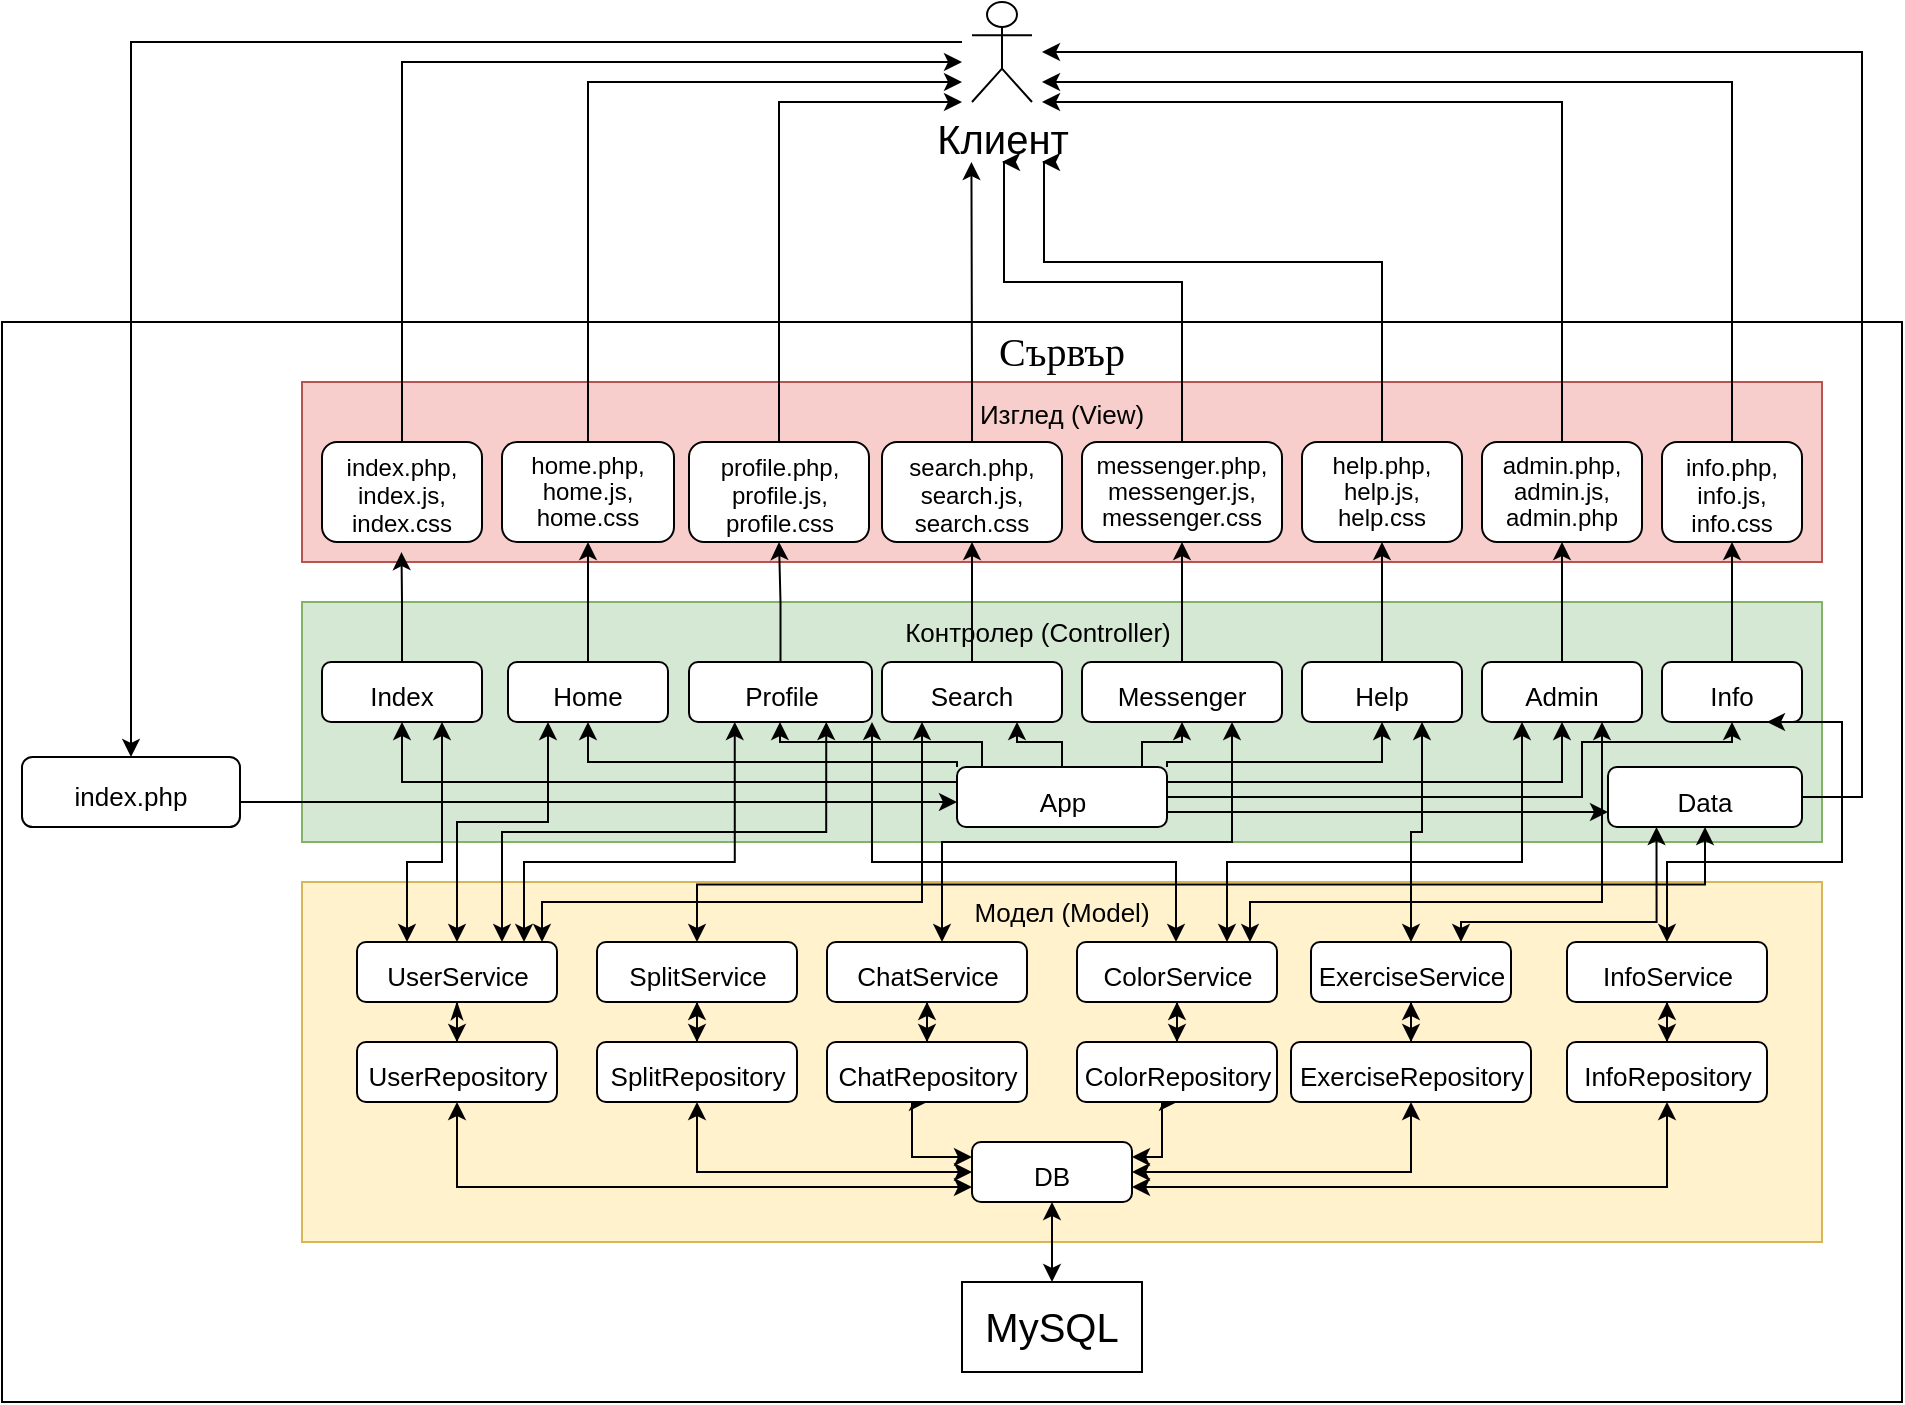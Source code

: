 <mxfile version="21.5.0" type="github">
  <diagram name="Страница-1" id="NwnzYhnziUj5suIFomlu">
    <mxGraphModel dx="1486" dy="860" grid="1" gridSize="10" guides="1" tooltips="1" connect="1" arrows="1" fold="1" page="1" pageScale="1" pageWidth="827" pageHeight="1169" math="0" shadow="0">
      <root>
        <mxCell id="0" />
        <mxCell id="1" parent="0" />
        <mxCell id="abq8fkEwfqSBE0BOFmZb-1" value="&lt;font face=&quot;Helvetica&quot;&gt;Клиент&lt;/font&gt;" style="shape=umlActor;verticalLabelPosition=bottom;verticalAlign=top;html=1;outlineConnect=0;hachureGap=4;fontFamily=Architects Daughter;fontSource=https%3A%2F%2Ffonts.googleapis.com%2Fcss%3Ffamily%3DArchitects%2BDaughter;fontSize=20;" vertex="1" parent="1">
          <mxGeometry x="545" y="10" width="30" height="50" as="geometry" />
        </mxCell>
        <mxCell id="abq8fkEwfqSBE0BOFmZb-3" value="" style="rounded=0;whiteSpace=wrap;html=1;hachureGap=4;fontFamily=Architects Daughter;fontSource=https%3A%2F%2Ffonts.googleapis.com%2Fcss%3Ffamily%3DArchitects%2BDaughter;fontSize=20;" vertex="1" parent="1">
          <mxGeometry x="60" y="170" width="950" height="540" as="geometry" />
        </mxCell>
        <mxCell id="abq8fkEwfqSBE0BOFmZb-5" value="" style="edgeStyle=orthogonalEdgeStyle;rounded=0;hachureGap=4;orthogonalLoop=1;jettySize=auto;html=1;fontFamily=Architects Daughter;fontSource=https%3A%2F%2Ffonts.googleapis.com%2Fcss%3Ffamily%3DArchitects%2BDaughter;fontSize=16;entryX=0.5;entryY=0;entryDx=0;entryDy=0;" edge="1" parent="1" target="abq8fkEwfqSBE0BOFmZb-2">
          <mxGeometry relative="1" as="geometry">
            <mxPoint x="540" y="30" as="sourcePoint" />
            <mxPoint x="110" y="486.67" as="targetPoint" />
            <Array as="points">
              <mxPoint x="124" y="30" />
            </Array>
          </mxGeometry>
        </mxCell>
        <mxCell id="abq8fkEwfqSBE0BOFmZb-2" value="&lt;font style=&quot;font-size: 13px;&quot; face=&quot;Helvetica&quot;&gt;index.php&lt;/font&gt;" style="rounded=1;whiteSpace=wrap;html=1;hachureGap=4;fontFamily=Architects Daughter;fontSource=https%3A%2F%2Ffonts.googleapis.com%2Fcss%3Ffamily%3DArchitects%2BDaughter;fontSize=20;" vertex="1" parent="1">
          <mxGeometry x="70" y="387.5" width="109" height="35" as="geometry" />
        </mxCell>
        <mxCell id="abq8fkEwfqSBE0BOFmZb-4" value="Сървър" style="text;html=1;strokeColor=none;fillColor=none;align=center;verticalAlign=middle;whiteSpace=wrap;rounded=0;fontSize=20;fontFamily=Architects Daughter;" vertex="1" parent="1">
          <mxGeometry x="560" y="170" width="60" height="30" as="geometry" />
        </mxCell>
        <mxCell id="abq8fkEwfqSBE0BOFmZb-9" value="" style="rounded=0;whiteSpace=wrap;html=1;hachureGap=4;fontFamily=Architects Daughter;fontSource=https%3A%2F%2Ffonts.googleapis.com%2Fcss%3Ffamily%3DArchitects%2BDaughter;fontSize=20;fillColor=#d5e8d4;strokeColor=#82b366;" vertex="1" parent="1">
          <mxGeometry x="210" y="310" width="760" height="120" as="geometry" />
        </mxCell>
        <mxCell id="abq8fkEwfqSBE0BOFmZb-30" value="" style="edgeStyle=orthogonalEdgeStyle;rounded=0;hachureGap=4;orthogonalLoop=1;jettySize=auto;html=1;fontFamily=Architects Daughter;fontSource=https%3A%2F%2Ffonts.googleapis.com%2Fcss%3Ffamily%3DArchitects%2BDaughter;fontSize=16;exitX=1;exitY=0.5;exitDx=0;exitDy=0;" edge="1" parent="1" source="abq8fkEwfqSBE0BOFmZb-2" target="abq8fkEwfqSBE0BOFmZb-12">
          <mxGeometry relative="1" as="geometry">
            <mxPoint x="150" y="505" as="sourcePoint" />
            <Array as="points">
              <mxPoint x="179" y="410" />
            </Array>
          </mxGeometry>
        </mxCell>
        <mxCell id="abq8fkEwfqSBE0BOFmZb-11" value="" style="rounded=0;whiteSpace=wrap;html=1;hachureGap=4;fontFamily=Architects Daughter;fontSource=https%3A%2F%2Ffonts.googleapis.com%2Fcss%3Ffamily%3DArchitects%2BDaughter;fontSize=20;fillColor=#f8cecc;strokeColor=#b85450;" vertex="1" parent="1">
          <mxGeometry x="210" y="200" width="760" height="90" as="geometry" />
        </mxCell>
        <mxCell id="abq8fkEwfqSBE0BOFmZb-103" value="" style="edgeStyle=orthogonalEdgeStyle;shape=connector;rounded=0;hachureGap=4;orthogonalLoop=1;jettySize=auto;html=1;labelBackgroundColor=default;strokeColor=default;fontFamily=Architects Daughter;fontSource=https%3A%2F%2Ffonts.googleapis.com%2Fcss%3Ffamily%3DArchitects%2BDaughter;fontSize=16;fontColor=default;startArrow=none;startFill=0;endArrow=classic;exitX=1;exitY=0.75;exitDx=0;exitDy=0;entryX=0;entryY=0.75;entryDx=0;entryDy=0;" edge="1" parent="1" source="abq8fkEwfqSBE0BOFmZb-12" target="abq8fkEwfqSBE0BOFmZb-31">
          <mxGeometry relative="1" as="geometry" />
        </mxCell>
        <mxCell id="abq8fkEwfqSBE0BOFmZb-131" style="edgeStyle=orthogonalEdgeStyle;shape=connector;rounded=0;hachureGap=4;orthogonalLoop=1;jettySize=auto;html=1;exitX=0;exitY=0.25;exitDx=0;exitDy=0;entryX=0.5;entryY=1;entryDx=0;entryDy=0;labelBackgroundColor=default;strokeColor=default;fontFamily=Architects Daughter;fontSource=https%3A%2F%2Ffonts.googleapis.com%2Fcss%3Ffamily%3DArchitects%2BDaughter;fontSize=20;fontColor=default;startArrow=none;startFill=0;endArrow=classic;" edge="1" parent="1" source="abq8fkEwfqSBE0BOFmZb-12" target="abq8fkEwfqSBE0BOFmZb-14">
          <mxGeometry relative="1" as="geometry" />
        </mxCell>
        <mxCell id="abq8fkEwfqSBE0BOFmZb-132" style="edgeStyle=orthogonalEdgeStyle;shape=connector;rounded=0;hachureGap=4;orthogonalLoop=1;jettySize=auto;html=1;exitX=0;exitY=0;exitDx=0;exitDy=0;entryX=0.5;entryY=1;entryDx=0;entryDy=0;labelBackgroundColor=default;strokeColor=default;fontFamily=Architects Daughter;fontSource=https%3A%2F%2Ffonts.googleapis.com%2Fcss%3Ffamily%3DArchitects%2BDaughter;fontSize=20;fontColor=default;startArrow=none;startFill=0;endArrow=classic;" edge="1" parent="1" source="abq8fkEwfqSBE0BOFmZb-12" target="abq8fkEwfqSBE0BOFmZb-13">
          <mxGeometry relative="1" as="geometry">
            <Array as="points">
              <mxPoint x="538" y="390" />
              <mxPoint x="353" y="390" />
            </Array>
          </mxGeometry>
        </mxCell>
        <mxCell id="abq8fkEwfqSBE0BOFmZb-133" style="edgeStyle=orthogonalEdgeStyle;shape=connector;rounded=0;hachureGap=4;orthogonalLoop=1;jettySize=auto;html=1;exitX=0.25;exitY=0;exitDx=0;exitDy=0;labelBackgroundColor=default;strokeColor=default;fontFamily=Architects Daughter;fontSource=https%3A%2F%2Ffonts.googleapis.com%2Fcss%3Ffamily%3DArchitects%2BDaughter;fontSize=20;fontColor=default;startArrow=none;startFill=0;endArrow=classic;" edge="1" parent="1" source="abq8fkEwfqSBE0BOFmZb-12" target="abq8fkEwfqSBE0BOFmZb-15">
          <mxGeometry relative="1" as="geometry">
            <Array as="points">
              <mxPoint x="550" y="393" />
              <mxPoint x="550" y="380" />
              <mxPoint x="449" y="380" />
            </Array>
          </mxGeometry>
        </mxCell>
        <mxCell id="abq8fkEwfqSBE0BOFmZb-134" style="edgeStyle=orthogonalEdgeStyle;shape=connector;rounded=0;hachureGap=4;orthogonalLoop=1;jettySize=auto;html=1;exitX=0.5;exitY=0;exitDx=0;exitDy=0;entryX=0.75;entryY=1;entryDx=0;entryDy=0;labelBackgroundColor=default;strokeColor=default;fontFamily=Architects Daughter;fontSource=https%3A%2F%2Ffonts.googleapis.com%2Fcss%3Ffamily%3DArchitects%2BDaughter;fontSize=20;fontColor=default;startArrow=none;startFill=0;endArrow=classic;" edge="1" parent="1" source="abq8fkEwfqSBE0BOFmZb-12" target="abq8fkEwfqSBE0BOFmZb-16">
          <mxGeometry relative="1" as="geometry">
            <Array as="points">
              <mxPoint x="590" y="380" />
              <mxPoint x="568" y="380" />
            </Array>
          </mxGeometry>
        </mxCell>
        <mxCell id="abq8fkEwfqSBE0BOFmZb-135" style="edgeStyle=orthogonalEdgeStyle;shape=connector;rounded=0;hachureGap=4;orthogonalLoop=1;jettySize=auto;html=1;exitX=0.75;exitY=0;exitDx=0;exitDy=0;entryX=0.5;entryY=1;entryDx=0;entryDy=0;labelBackgroundColor=default;strokeColor=default;fontFamily=Architects Daughter;fontSource=https%3A%2F%2Ffonts.googleapis.com%2Fcss%3Ffamily%3DArchitects%2BDaughter;fontSize=20;fontColor=default;startArrow=none;startFill=0;endArrow=classic;" edge="1" parent="1" source="abq8fkEwfqSBE0BOFmZb-12" target="abq8fkEwfqSBE0BOFmZb-17">
          <mxGeometry relative="1" as="geometry">
            <Array as="points">
              <mxPoint x="630" y="393" />
              <mxPoint x="630" y="380" />
              <mxPoint x="650" y="380" />
            </Array>
          </mxGeometry>
        </mxCell>
        <mxCell id="abq8fkEwfqSBE0BOFmZb-136" style="edgeStyle=orthogonalEdgeStyle;shape=connector;rounded=0;hachureGap=4;orthogonalLoop=1;jettySize=auto;html=1;exitX=1;exitY=0;exitDx=0;exitDy=0;entryX=0.5;entryY=1;entryDx=0;entryDy=0;labelBackgroundColor=default;strokeColor=default;fontFamily=Architects Daughter;fontSource=https%3A%2F%2Ffonts.googleapis.com%2Fcss%3Ffamily%3DArchitects%2BDaughter;fontSize=20;fontColor=default;startArrow=none;startFill=0;endArrow=classic;" edge="1" parent="1" source="abq8fkEwfqSBE0BOFmZb-12" target="abq8fkEwfqSBE0BOFmZb-18">
          <mxGeometry relative="1" as="geometry">
            <Array as="points">
              <mxPoint x="642" y="390" />
              <mxPoint x="750" y="390" />
            </Array>
          </mxGeometry>
        </mxCell>
        <mxCell id="abq8fkEwfqSBE0BOFmZb-137" style="edgeStyle=orthogonalEdgeStyle;shape=connector;rounded=0;hachureGap=4;orthogonalLoop=1;jettySize=auto;html=1;exitX=1;exitY=0.25;exitDx=0;exitDy=0;entryX=0.5;entryY=1;entryDx=0;entryDy=0;labelBackgroundColor=default;strokeColor=default;fontFamily=Architects Daughter;fontSource=https%3A%2F%2Ffonts.googleapis.com%2Fcss%3Ffamily%3DArchitects%2BDaughter;fontSize=20;fontColor=default;startArrow=none;startFill=0;endArrow=classic;" edge="1" parent="1" source="abq8fkEwfqSBE0BOFmZb-12" target="abq8fkEwfqSBE0BOFmZb-19">
          <mxGeometry relative="1" as="geometry" />
        </mxCell>
        <mxCell id="abq8fkEwfqSBE0BOFmZb-139" style="edgeStyle=orthogonalEdgeStyle;shape=connector;rounded=0;hachureGap=4;orthogonalLoop=1;jettySize=auto;html=1;exitX=1;exitY=0.5;exitDx=0;exitDy=0;entryX=0.5;entryY=1;entryDx=0;entryDy=0;labelBackgroundColor=default;strokeColor=default;fontFamily=Architects Daughter;fontSource=https%3A%2F%2Ffonts.googleapis.com%2Fcss%3Ffamily%3DArchitects%2BDaughter;fontSize=20;fontColor=default;startArrow=none;startFill=0;endArrow=classic;" edge="1" parent="1" source="abq8fkEwfqSBE0BOFmZb-12" target="abq8fkEwfqSBE0BOFmZb-20">
          <mxGeometry relative="1" as="geometry">
            <Array as="points">
              <mxPoint x="850" y="407" />
              <mxPoint x="850" y="380" />
              <mxPoint x="925" y="380" />
            </Array>
          </mxGeometry>
        </mxCell>
        <mxCell id="abq8fkEwfqSBE0BOFmZb-12" value="&lt;font style=&quot;font-size: 13px;&quot; face=&quot;Helvetica&quot;&gt;Аpp&lt;/font&gt;" style="rounded=1;whiteSpace=wrap;html=1;hachureGap=4;fontFamily=Architects Daughter;fontSource=https%3A%2F%2Ffonts.googleapis.com%2Fcss%3Ffamily%3DArchitects%2BDaughter;fontSize=20;" vertex="1" parent="1">
          <mxGeometry x="537.5" y="392.5" width="105" height="30" as="geometry" />
        </mxCell>
        <mxCell id="abq8fkEwfqSBE0BOFmZb-93" value="" style="edgeStyle=orthogonalEdgeStyle;shape=connector;rounded=0;hachureGap=4;orthogonalLoop=1;jettySize=auto;html=1;labelBackgroundColor=default;strokeColor=default;fontFamily=Architects Daughter;fontSource=https%3A%2F%2Ffonts.googleapis.com%2Fcss%3Ffamily%3DArchitects%2BDaughter;fontSize=16;fontColor=default;startArrow=none;startFill=0;endArrow=classic;" edge="1" parent="1" source="abq8fkEwfqSBE0BOFmZb-13" target="abq8fkEwfqSBE0BOFmZb-23">
          <mxGeometry relative="1" as="geometry" />
        </mxCell>
        <mxCell id="abq8fkEwfqSBE0BOFmZb-13" value="&lt;font style=&quot;font-size: 13px;&quot; face=&quot;Helvetica&quot;&gt;Home&lt;/font&gt;" style="rounded=1;whiteSpace=wrap;html=1;hachureGap=4;fontFamily=Architects Daughter;fontSource=https%3A%2F%2Ffonts.googleapis.com%2Fcss%3Ffamily%3DArchitects%2BDaughter;fontSize=20;" vertex="1" parent="1">
          <mxGeometry x="313" y="340" width="80" height="30" as="geometry" />
        </mxCell>
        <mxCell id="abq8fkEwfqSBE0BOFmZb-85" style="edgeStyle=orthogonalEdgeStyle;shape=connector;rounded=0;hachureGap=4;orthogonalLoop=1;jettySize=auto;html=1;exitX=0.5;exitY=0;exitDx=0;exitDy=0;entryX=0.497;entryY=1.101;entryDx=0;entryDy=0;entryPerimeter=0;labelBackgroundColor=default;strokeColor=default;fontFamily=Architects Daughter;fontSource=https%3A%2F%2Ffonts.googleapis.com%2Fcss%3Ffamily%3DArchitects%2BDaughter;fontSize=16;fontColor=default;startArrow=none;startFill=0;endArrow=classic;" edge="1" parent="1" source="abq8fkEwfqSBE0BOFmZb-14" target="abq8fkEwfqSBE0BOFmZb-21">
          <mxGeometry relative="1" as="geometry" />
        </mxCell>
        <mxCell id="abq8fkEwfqSBE0BOFmZb-14" value="&lt;font style=&quot;font-size: 13px;&quot; face=&quot;Helvetica&quot;&gt;Index&lt;/font&gt;" style="rounded=1;whiteSpace=wrap;html=1;hachureGap=4;fontFamily=Architects Daughter;fontSource=https%3A%2F%2Ffonts.googleapis.com%2Fcss%3Ffamily%3DArchitects%2BDaughter;fontSize=20;" vertex="1" parent="1">
          <mxGeometry x="220" y="340" width="80" height="30" as="geometry" />
        </mxCell>
        <mxCell id="abq8fkEwfqSBE0BOFmZb-94" value="" style="edgeStyle=orthogonalEdgeStyle;shape=connector;rounded=0;hachureGap=4;orthogonalLoop=1;jettySize=auto;html=1;labelBackgroundColor=default;strokeColor=default;fontFamily=Architects Daughter;fontSource=https%3A%2F%2Ffonts.googleapis.com%2Fcss%3Ffamily%3DArchitects%2BDaughter;fontSize=16;fontColor=default;startArrow=none;startFill=0;endArrow=classic;" edge="1" parent="1" source="abq8fkEwfqSBE0BOFmZb-15" target="abq8fkEwfqSBE0BOFmZb-24">
          <mxGeometry relative="1" as="geometry" />
        </mxCell>
        <mxCell id="abq8fkEwfqSBE0BOFmZb-15" value="&lt;font style=&quot;font-size: 13px;&quot; face=&quot;Helvetica&quot;&gt;Profile&lt;/font&gt;" style="rounded=1;whiteSpace=wrap;html=1;hachureGap=4;fontFamily=Architects Daughter;fontSource=https%3A%2F%2Ffonts.googleapis.com%2Fcss%3Ffamily%3DArchitects%2BDaughter;fontSize=20;" vertex="1" parent="1">
          <mxGeometry x="403.5" y="340" width="91.5" height="30" as="geometry" />
        </mxCell>
        <mxCell id="abq8fkEwfqSBE0BOFmZb-122" style="edgeStyle=orthogonalEdgeStyle;shape=connector;rounded=0;hachureGap=4;orthogonalLoop=1;jettySize=auto;html=1;exitX=0.5;exitY=0;exitDx=0;exitDy=0;entryX=0.5;entryY=1;entryDx=0;entryDy=0;labelBackgroundColor=default;strokeColor=default;fontFamily=Architects Daughter;fontSource=https%3A%2F%2Ffonts.googleapis.com%2Fcss%3Ffamily%3DArchitects%2BDaughter;fontSize=16;fontColor=default;startArrow=none;startFill=0;endArrow=classic;" edge="1" parent="1" source="abq8fkEwfqSBE0BOFmZb-16" target="abq8fkEwfqSBE0BOFmZb-25">
          <mxGeometry relative="1" as="geometry" />
        </mxCell>
        <mxCell id="abq8fkEwfqSBE0BOFmZb-16" value="&lt;font style=&quot;font-size: 13px;&quot; face=&quot;Helvetica&quot;&gt;Search&lt;/font&gt;" style="rounded=1;whiteSpace=wrap;html=1;hachureGap=4;fontFamily=Architects Daughter;fontSource=https%3A%2F%2Ffonts.googleapis.com%2Fcss%3Ffamily%3DArchitects%2BDaughter;fontSize=20;" vertex="1" parent="1">
          <mxGeometry x="500" y="340" width="90" height="30" as="geometry" />
        </mxCell>
        <mxCell id="abq8fkEwfqSBE0BOFmZb-99" style="edgeStyle=orthogonalEdgeStyle;shape=connector;rounded=0;hachureGap=4;orthogonalLoop=1;jettySize=auto;html=1;exitX=0.5;exitY=0;exitDx=0;exitDy=0;entryX=0.5;entryY=1;entryDx=0;entryDy=0;labelBackgroundColor=default;strokeColor=default;fontFamily=Architects Daughter;fontSource=https%3A%2F%2Ffonts.googleapis.com%2Fcss%3Ffamily%3DArchitects%2BDaughter;fontSize=16;fontColor=default;startArrow=none;startFill=0;endArrow=classic;" edge="1" parent="1" source="abq8fkEwfqSBE0BOFmZb-17" target="abq8fkEwfqSBE0BOFmZb-26">
          <mxGeometry relative="1" as="geometry" />
        </mxCell>
        <mxCell id="abq8fkEwfqSBE0BOFmZb-17" value="&lt;font style=&quot;font-size: 13px;&quot; face=&quot;Helvetica&quot;&gt;Messenger&lt;/font&gt;" style="rounded=1;whiteSpace=wrap;html=1;hachureGap=4;fontFamily=Architects Daughter;fontSource=https%3A%2F%2Ffonts.googleapis.com%2Fcss%3Ffamily%3DArchitects%2BDaughter;fontSize=20;" vertex="1" parent="1">
          <mxGeometry x="600" y="340" width="100" height="30" as="geometry" />
        </mxCell>
        <mxCell id="abq8fkEwfqSBE0BOFmZb-100" value="" style="edgeStyle=orthogonalEdgeStyle;shape=connector;rounded=0;hachureGap=4;orthogonalLoop=1;jettySize=auto;html=1;labelBackgroundColor=default;strokeColor=default;fontFamily=Architects Daughter;fontSource=https%3A%2F%2Ffonts.googleapis.com%2Fcss%3Ffamily%3DArchitects%2BDaughter;fontSize=16;fontColor=default;startArrow=none;startFill=0;endArrow=classic;" edge="1" parent="1" source="abq8fkEwfqSBE0BOFmZb-18" target="abq8fkEwfqSBE0BOFmZb-27">
          <mxGeometry relative="1" as="geometry" />
        </mxCell>
        <mxCell id="abq8fkEwfqSBE0BOFmZb-18" value="&lt;font style=&quot;font-size: 13px;&quot; face=&quot;Helvetica&quot;&gt;Help&lt;/font&gt;" style="rounded=1;whiteSpace=wrap;html=1;hachureGap=4;fontFamily=Architects Daughter;fontSource=https%3A%2F%2Ffonts.googleapis.com%2Fcss%3Ffamily%3DArchitects%2BDaughter;fontSize=20;" vertex="1" parent="1">
          <mxGeometry x="710" y="340" width="80" height="30" as="geometry" />
        </mxCell>
        <mxCell id="abq8fkEwfqSBE0BOFmZb-101" value="" style="edgeStyle=orthogonalEdgeStyle;shape=connector;rounded=0;hachureGap=4;orthogonalLoop=1;jettySize=auto;html=1;labelBackgroundColor=default;strokeColor=default;fontFamily=Architects Daughter;fontSource=https%3A%2F%2Ffonts.googleapis.com%2Fcss%3Ffamily%3DArchitects%2BDaughter;fontSize=16;fontColor=default;startArrow=none;startFill=0;endArrow=classic;" edge="1" parent="1" source="abq8fkEwfqSBE0BOFmZb-19" target="abq8fkEwfqSBE0BOFmZb-28">
          <mxGeometry relative="1" as="geometry" />
        </mxCell>
        <mxCell id="abq8fkEwfqSBE0BOFmZb-19" value="&lt;font style=&quot;font-size: 13px;&quot; face=&quot;Helvetica&quot;&gt;Admin&lt;/font&gt;" style="rounded=1;whiteSpace=wrap;html=1;hachureGap=4;fontFamily=Architects Daughter;fontSource=https%3A%2F%2Ffonts.googleapis.com%2Fcss%3Ffamily%3DArchitects%2BDaughter;fontSize=20;" vertex="1" parent="1">
          <mxGeometry x="800" y="340" width="80" height="30" as="geometry" />
        </mxCell>
        <mxCell id="abq8fkEwfqSBE0BOFmZb-102" value="" style="edgeStyle=orthogonalEdgeStyle;shape=connector;rounded=0;hachureGap=4;orthogonalLoop=1;jettySize=auto;html=1;labelBackgroundColor=default;strokeColor=default;fontFamily=Architects Daughter;fontSource=https%3A%2F%2Ffonts.googleapis.com%2Fcss%3Ffamily%3DArchitects%2BDaughter;fontSize=16;fontColor=default;startArrow=none;startFill=0;endArrow=classic;" edge="1" parent="1" source="abq8fkEwfqSBE0BOFmZb-20" target="abq8fkEwfqSBE0BOFmZb-29">
          <mxGeometry relative="1" as="geometry" />
        </mxCell>
        <mxCell id="abq8fkEwfqSBE0BOFmZb-20" value="&lt;font style=&quot;font-size: 13px;&quot; face=&quot;Helvetica&quot;&gt;Info&lt;/font&gt;" style="rounded=1;whiteSpace=wrap;html=1;hachureGap=4;fontFamily=Architects Daughter;fontSource=https%3A%2F%2Ffonts.googleapis.com%2Fcss%3Ffamily%3DArchitects%2BDaughter;fontSize=20;" vertex="1" parent="1">
          <mxGeometry x="890" y="340" width="70" height="30" as="geometry" />
        </mxCell>
        <mxCell id="abq8fkEwfqSBE0BOFmZb-158" style="edgeStyle=orthogonalEdgeStyle;shape=connector;rounded=0;hachureGap=4;orthogonalLoop=1;jettySize=auto;html=1;exitX=0.5;exitY=0;exitDx=0;exitDy=0;labelBackgroundColor=default;strokeColor=default;fontFamily=Architects Daughter;fontSource=https%3A%2F%2Ffonts.googleapis.com%2Fcss%3Ffamily%3DArchitects%2BDaughter;fontSize=20;fontColor=default;startArrow=none;startFill=0;endArrow=classic;" edge="1" parent="1" source="abq8fkEwfqSBE0BOFmZb-21">
          <mxGeometry relative="1" as="geometry">
            <mxPoint x="540.0" y="40" as="targetPoint" />
            <Array as="points">
              <mxPoint x="260" y="40" />
            </Array>
          </mxGeometry>
        </mxCell>
        <mxCell id="abq8fkEwfqSBE0BOFmZb-21" value="&lt;p style=&quot;line-height: 60%;&quot;&gt;&lt;font style=&quot;font-size: 12px;&quot; face=&quot;Helvetica&quot;&gt;index.php, index.js, index.css&lt;/font&gt;&lt;/p&gt;" style="rounded=1;whiteSpace=wrap;html=1;hachureGap=4;fontFamily=Architects Daughter;fontSource=https%3A%2F%2Ffonts.googleapis.com%2Fcss%3Ffamily%3DArchitects%2BDaughter;fontSize=20;" vertex="1" parent="1">
          <mxGeometry x="220" y="230" width="80" height="50" as="geometry" />
        </mxCell>
        <mxCell id="abq8fkEwfqSBE0BOFmZb-159" style="edgeStyle=orthogonalEdgeStyle;shape=connector;rounded=0;hachureGap=4;orthogonalLoop=1;jettySize=auto;html=1;exitX=0.5;exitY=0;exitDx=0;exitDy=0;labelBackgroundColor=default;strokeColor=default;fontFamily=Architects Daughter;fontSource=https%3A%2F%2Ffonts.googleapis.com%2Fcss%3Ffamily%3DArchitects%2BDaughter;fontSize=20;fontColor=default;startArrow=none;startFill=0;endArrow=classic;" edge="1" parent="1" source="abq8fkEwfqSBE0BOFmZb-23">
          <mxGeometry relative="1" as="geometry">
            <mxPoint x="540" y="50" as="targetPoint" />
            <Array as="points">
              <mxPoint x="353" y="50" />
            </Array>
          </mxGeometry>
        </mxCell>
        <mxCell id="abq8fkEwfqSBE0BOFmZb-23" value="&lt;p style=&quot;line-height: 100%; font-size: 12px;&quot;&gt;&lt;font style=&quot;font-size: 12px;&quot; face=&quot;Helvetica&quot;&gt;home.php, home.js, home.css&lt;/font&gt;&lt;/p&gt;" style="rounded=1;whiteSpace=wrap;html=1;hachureGap=4;fontFamily=Architects Daughter;fontSource=https%3A%2F%2Ffonts.googleapis.com%2Fcss%3Ffamily%3DArchitects%2BDaughter;fontSize=20;" vertex="1" parent="1">
          <mxGeometry x="310" y="230" width="86" height="50" as="geometry" />
        </mxCell>
        <mxCell id="abq8fkEwfqSBE0BOFmZb-160" style="edgeStyle=orthogonalEdgeStyle;shape=connector;rounded=0;hachureGap=4;orthogonalLoop=1;jettySize=auto;html=1;exitX=0.5;exitY=0;exitDx=0;exitDy=0;labelBackgroundColor=default;strokeColor=default;fontFamily=Architects Daughter;fontSource=https%3A%2F%2Ffonts.googleapis.com%2Fcss%3Ffamily%3DArchitects%2BDaughter;fontSize=20;fontColor=default;startArrow=none;startFill=0;endArrow=classic;" edge="1" parent="1" source="abq8fkEwfqSBE0BOFmZb-24">
          <mxGeometry relative="1" as="geometry">
            <mxPoint x="540.0" y="60" as="targetPoint" />
            <Array as="points">
              <mxPoint x="448" y="60" />
            </Array>
          </mxGeometry>
        </mxCell>
        <mxCell id="abq8fkEwfqSBE0BOFmZb-24" value="&lt;p style=&quot;line-height: 60%;&quot;&gt;&lt;font style=&quot;font-size: 12px;&quot; face=&quot;Helvetica&quot;&gt;profile.php, profile.js, profile.css&lt;/font&gt;&lt;/p&gt;" style="rounded=1;whiteSpace=wrap;html=1;hachureGap=4;fontFamily=Architects Daughter;fontSource=https%3A%2F%2Ffonts.googleapis.com%2Fcss%3Ffamily%3DArchitects%2BDaughter;fontSize=20;" vertex="1" parent="1">
          <mxGeometry x="403.5" y="230" width="90" height="50" as="geometry" />
        </mxCell>
        <mxCell id="abq8fkEwfqSBE0BOFmZb-25" value="&lt;p style=&quot;line-height: 60%;&quot;&gt;&lt;font style=&quot;font-size: 12px;&quot; face=&quot;Helvetica&quot;&gt;search.php, search.js, search.css&lt;/font&gt;&lt;/p&gt;" style="rounded=1;whiteSpace=wrap;html=1;hachureGap=4;fontFamily=Architects Daughter;fontSource=https%3A%2F%2Ffonts.googleapis.com%2Fcss%3Ffamily%3DArchitects%2BDaughter;fontSize=20;" vertex="1" parent="1">
          <mxGeometry x="500" y="230" width="90" height="50" as="geometry" />
        </mxCell>
        <mxCell id="abq8fkEwfqSBE0BOFmZb-162" style="edgeStyle=orthogonalEdgeStyle;shape=connector;rounded=0;hachureGap=4;orthogonalLoop=1;jettySize=auto;html=1;exitX=0.5;exitY=0;exitDx=0;exitDy=0;labelBackgroundColor=default;strokeColor=default;fontFamily=Architects Daughter;fontSource=https%3A%2F%2Ffonts.googleapis.com%2Fcss%3Ffamily%3DArchitects%2BDaughter;fontSize=20;fontColor=default;startArrow=none;startFill=0;endArrow=classic;" edge="1" parent="1" source="abq8fkEwfqSBE0BOFmZb-26">
          <mxGeometry relative="1" as="geometry">
            <mxPoint x="560.0" y="90" as="targetPoint" />
            <Array as="points">
              <mxPoint x="650" y="150" />
              <mxPoint x="561" y="150" />
              <mxPoint x="561" y="90" />
            </Array>
          </mxGeometry>
        </mxCell>
        <mxCell id="abq8fkEwfqSBE0BOFmZb-26" value="&lt;p style=&quot;line-height: 100%; font-size: 12px;&quot;&gt;&lt;font style=&quot;font-size: 12px;&quot; face=&quot;Helvetica&quot;&gt;messenger.php, messenger.js, messenger.css&lt;/font&gt;&lt;/p&gt;" style="rounded=1;whiteSpace=wrap;html=1;hachureGap=4;fontFamily=Architects Daughter;fontSource=https%3A%2F%2Ffonts.googleapis.com%2Fcss%3Ffamily%3DArchitects%2BDaughter;fontSize=20;" vertex="1" parent="1">
          <mxGeometry x="600" y="230" width="100" height="50" as="geometry" />
        </mxCell>
        <mxCell id="abq8fkEwfqSBE0BOFmZb-163" style="edgeStyle=orthogonalEdgeStyle;shape=connector;rounded=0;hachureGap=4;orthogonalLoop=1;jettySize=auto;html=1;exitX=0.5;exitY=0;exitDx=0;exitDy=0;labelBackgroundColor=default;strokeColor=default;fontFamily=Architects Daughter;fontSource=https%3A%2F%2Ffonts.googleapis.com%2Fcss%3Ffamily%3DArchitects%2BDaughter;fontSize=20;fontColor=default;startArrow=none;startFill=0;endArrow=classic;" edge="1" parent="1" source="abq8fkEwfqSBE0BOFmZb-27">
          <mxGeometry relative="1" as="geometry">
            <mxPoint x="580.0" y="90" as="targetPoint" />
            <Array as="points">
              <mxPoint x="750" y="140" />
              <mxPoint x="581" y="140" />
              <mxPoint x="581" y="90" />
            </Array>
          </mxGeometry>
        </mxCell>
        <mxCell id="abq8fkEwfqSBE0BOFmZb-27" value="&lt;p style=&quot;line-height: 100%; font-size: 12px;&quot;&gt;&lt;font style=&quot;font-size: 12px;&quot; face=&quot;Helvetica&quot;&gt;help.php, help.js, help.css&lt;/font&gt;&lt;/p&gt;" style="rounded=1;whiteSpace=wrap;html=1;hachureGap=4;fontFamily=Architects Daughter;fontSource=https%3A%2F%2Ffonts.googleapis.com%2Fcss%3Ffamily%3DArchitects%2BDaughter;fontSize=20;" vertex="1" parent="1">
          <mxGeometry x="710" y="230" width="80" height="50" as="geometry" />
        </mxCell>
        <mxCell id="abq8fkEwfqSBE0BOFmZb-164" style="edgeStyle=orthogonalEdgeStyle;shape=connector;rounded=0;hachureGap=4;orthogonalLoop=1;jettySize=auto;html=1;exitX=0.5;exitY=0;exitDx=0;exitDy=0;labelBackgroundColor=default;strokeColor=default;fontFamily=Architects Daughter;fontSource=https%3A%2F%2Ffonts.googleapis.com%2Fcss%3Ffamily%3DArchitects%2BDaughter;fontSize=20;fontColor=default;startArrow=none;startFill=0;endArrow=classic;" edge="1" parent="1" source="abq8fkEwfqSBE0BOFmZb-28">
          <mxGeometry relative="1" as="geometry">
            <mxPoint x="580" y="60" as="targetPoint" />
            <Array as="points">
              <mxPoint x="840" y="60" />
            </Array>
          </mxGeometry>
        </mxCell>
        <mxCell id="abq8fkEwfqSBE0BOFmZb-28" value="&lt;p style=&quot;line-height: 100%; font-size: 12px;&quot;&gt;&lt;font style=&quot;font-size: 12px;&quot; face=&quot;Helvetica&quot;&gt;admin.php, admin.js, admin.php&lt;/font&gt;&lt;/p&gt;" style="rounded=1;whiteSpace=wrap;html=1;hachureGap=4;fontFamily=Architects Daughter;fontSource=https%3A%2F%2Ffonts.googleapis.com%2Fcss%3Ffamily%3DArchitects%2BDaughter;fontSize=20;" vertex="1" parent="1">
          <mxGeometry x="800" y="230" width="80" height="50" as="geometry" />
        </mxCell>
        <mxCell id="abq8fkEwfqSBE0BOFmZb-35" value="" style="rounded=0;whiteSpace=wrap;html=1;hachureGap=4;fontFamily=Architects Daughter;fontSource=https%3A%2F%2Ffonts.googleapis.com%2Fcss%3Ffamily%3DArchitects%2BDaughter;fontSize=20;fillColor=#fff2cc;strokeColor=#d6b656;" vertex="1" parent="1">
          <mxGeometry x="210" y="450" width="760" height="180" as="geometry" />
        </mxCell>
        <mxCell id="abq8fkEwfqSBE0BOFmZb-165" style="edgeStyle=orthogonalEdgeStyle;shape=connector;rounded=0;hachureGap=4;orthogonalLoop=1;jettySize=auto;html=1;exitX=0.5;exitY=0;exitDx=0;exitDy=0;labelBackgroundColor=default;strokeColor=default;fontFamily=Architects Daughter;fontSource=https%3A%2F%2Ffonts.googleapis.com%2Fcss%3Ffamily%3DArchitects%2BDaughter;fontSize=20;fontColor=default;startArrow=none;startFill=0;endArrow=classic;" edge="1" parent="1" source="abq8fkEwfqSBE0BOFmZb-29">
          <mxGeometry relative="1" as="geometry">
            <mxPoint x="580" y="50" as="targetPoint" />
            <Array as="points">
              <mxPoint x="925" y="50" />
            </Array>
          </mxGeometry>
        </mxCell>
        <mxCell id="abq8fkEwfqSBE0BOFmZb-29" value="&lt;p style=&quot;line-height: 60%;&quot;&gt;&lt;font style=&quot;font-size: 12px;&quot; face=&quot;Helvetica&quot;&gt;info.php, info.js, info.css&lt;/font&gt;&lt;/p&gt;" style="rounded=1;whiteSpace=wrap;html=1;hachureGap=4;fontFamily=Architects Daughter;fontSource=https%3A%2F%2Ffonts.googleapis.com%2Fcss%3Ffamily%3DArchitects%2BDaughter;fontSize=20;" vertex="1" parent="1">
          <mxGeometry x="890" y="230" width="70" height="50" as="geometry" />
        </mxCell>
        <mxCell id="abq8fkEwfqSBE0BOFmZb-104" style="edgeStyle=orthogonalEdgeStyle;shape=connector;rounded=0;hachureGap=4;orthogonalLoop=1;jettySize=auto;html=1;exitX=1;exitY=0.5;exitDx=0;exitDy=0;labelBackgroundColor=default;strokeColor=default;fontFamily=Architects Daughter;fontSource=https%3A%2F%2Ffonts.googleapis.com%2Fcss%3Ffamily%3DArchitects%2BDaughter;fontSize=16;fontColor=default;startArrow=none;startFill=0;endArrow=classic;" edge="1" parent="1" source="abq8fkEwfqSBE0BOFmZb-31">
          <mxGeometry relative="1" as="geometry">
            <mxPoint x="580" y="35" as="targetPoint" />
            <Array as="points">
              <mxPoint x="990" y="407" />
              <mxPoint x="990" y="35" />
            </Array>
          </mxGeometry>
        </mxCell>
        <mxCell id="abq8fkEwfqSBE0BOFmZb-154" style="edgeStyle=orthogonalEdgeStyle;shape=connector;rounded=0;hachureGap=4;orthogonalLoop=1;jettySize=auto;html=1;exitX=0.5;exitY=1;exitDx=0;exitDy=0;entryX=0.5;entryY=0;entryDx=0;entryDy=0;labelBackgroundColor=default;strokeColor=default;fontFamily=Architects Daughter;fontSource=https%3A%2F%2Ffonts.googleapis.com%2Fcss%3Ffamily%3DArchitects%2BDaughter;fontSize=20;fontColor=default;startArrow=classic;startFill=1;endArrow=classic;" edge="1" parent="1" source="abq8fkEwfqSBE0BOFmZb-31" target="abq8fkEwfqSBE0BOFmZb-37">
          <mxGeometry relative="1" as="geometry" />
        </mxCell>
        <mxCell id="abq8fkEwfqSBE0BOFmZb-155" style="edgeStyle=orthogonalEdgeStyle;shape=connector;rounded=0;hachureGap=4;orthogonalLoop=1;jettySize=auto;html=1;exitX=0.25;exitY=1;exitDx=0;exitDy=0;entryX=0.75;entryY=0;entryDx=0;entryDy=0;labelBackgroundColor=default;strokeColor=default;fontFamily=Architects Daughter;fontSource=https%3A%2F%2Ffonts.googleapis.com%2Fcss%3Ffamily%3DArchitects%2BDaughter;fontSize=20;fontColor=default;startArrow=classic;startFill=1;endArrow=classic;" edge="1" parent="1" source="abq8fkEwfqSBE0BOFmZb-31" target="abq8fkEwfqSBE0BOFmZb-40">
          <mxGeometry relative="1" as="geometry">
            <Array as="points">
              <mxPoint x="887" y="470" />
              <mxPoint x="790" y="470" />
            </Array>
          </mxGeometry>
        </mxCell>
        <mxCell id="abq8fkEwfqSBE0BOFmZb-31" value="&lt;font style=&quot;font-size: 13px;&quot; face=&quot;Helvetica&quot;&gt;Data&lt;/font&gt;" style="rounded=1;whiteSpace=wrap;html=1;hachureGap=4;fontFamily=Architects Daughter;fontSource=https%3A%2F%2Ffonts.googleapis.com%2Fcss%3Ffamily%3DArchitects%2BDaughter;fontSize=20;" vertex="1" parent="1">
          <mxGeometry x="863" y="392.5" width="97" height="30" as="geometry" />
        </mxCell>
        <mxCell id="abq8fkEwfqSBE0BOFmZb-161" style="edgeStyle=orthogonalEdgeStyle;shape=connector;rounded=0;hachureGap=4;orthogonalLoop=1;jettySize=auto;html=1;exitX=0.25;exitY=1;exitDx=0;exitDy=0;labelBackgroundColor=default;strokeColor=default;fontFamily=Architects Daughter;fontSource=https%3A%2F%2Ffonts.googleapis.com%2Fcss%3Ffamily%3DArchitects%2BDaughter;fontSize=20;fontColor=default;startArrow=none;startFill=0;endArrow=classic;" edge="1" parent="1" source="abq8fkEwfqSBE0BOFmZb-33">
          <mxGeometry relative="1" as="geometry">
            <mxPoint x="544.714" y="90" as="targetPoint" />
            <Array as="points">
              <mxPoint x="545" y="200" />
              <mxPoint x="545" y="200" />
            </Array>
          </mxGeometry>
        </mxCell>
        <mxCell id="abq8fkEwfqSBE0BOFmZb-33" value="&lt;p style=&quot;line-height: 80%;&quot;&gt;&lt;font style=&quot;font-size: 13px;&quot; face=&quot;Helvetica&quot;&gt;Изглед (View)&lt;/font&gt;&lt;/p&gt;" style="text;html=1;strokeColor=none;fillColor=none;align=center;verticalAlign=middle;whiteSpace=wrap;rounded=0;fontSize=20;fontFamily=Architects Daughter;" vertex="1" parent="1">
          <mxGeometry x="500" y="200" width="180" height="30" as="geometry" />
        </mxCell>
        <mxCell id="abq8fkEwfqSBE0BOFmZb-52" value="" style="edgeStyle=orthogonalEdgeStyle;rounded=0;hachureGap=4;orthogonalLoop=1;jettySize=auto;html=1;fontFamily=Architects Daughter;fontSource=https%3A%2F%2Ffonts.googleapis.com%2Fcss%3Ffamily%3DArchitects%2BDaughter;fontSize=16;startArrow=classicThin;startFill=1;" edge="1" parent="1" source="abq8fkEwfqSBE0BOFmZb-36" target="abq8fkEwfqSBE0BOFmZb-45">
          <mxGeometry relative="1" as="geometry" />
        </mxCell>
        <mxCell id="abq8fkEwfqSBE0BOFmZb-36" value="&lt;font style=&quot;font-size: 13px;&quot; face=&quot;Helvetica&quot;&gt;UserService&lt;/font&gt;" style="rounded=1;whiteSpace=wrap;html=1;hachureGap=4;fontFamily=Architects Daughter;fontSource=https%3A%2F%2Ffonts.googleapis.com%2Fcss%3Ffamily%3DArchitects%2BDaughter;fontSize=20;" vertex="1" parent="1">
          <mxGeometry x="237.5" y="480" width="100" height="30" as="geometry" />
        </mxCell>
        <mxCell id="abq8fkEwfqSBE0BOFmZb-53" value="" style="edgeStyle=orthogonalEdgeStyle;rounded=0;hachureGap=4;orthogonalLoop=1;jettySize=auto;html=1;fontFamily=Architects Daughter;fontSource=https%3A%2F%2Ffonts.googleapis.com%2Fcss%3Ffamily%3DArchitects%2BDaughter;fontSize=16;startArrow=classic;startFill=1;" edge="1" parent="1" source="abq8fkEwfqSBE0BOFmZb-37" target="abq8fkEwfqSBE0BOFmZb-46">
          <mxGeometry relative="1" as="geometry" />
        </mxCell>
        <mxCell id="abq8fkEwfqSBE0BOFmZb-37" value="&lt;font style=&quot;font-size: 13px;&quot; face=&quot;Helvetica&quot;&gt;SplitService&lt;/font&gt;" style="rounded=1;whiteSpace=wrap;html=1;hachureGap=4;fontFamily=Architects Daughter;fontSource=https%3A%2F%2Ffonts.googleapis.com%2Fcss%3Ffamily%3DArchitects%2BDaughter;fontSize=20;" vertex="1" parent="1">
          <mxGeometry x="357.5" y="480" width="100" height="30" as="geometry" />
        </mxCell>
        <mxCell id="abq8fkEwfqSBE0BOFmZb-38" value="&lt;font style=&quot;font-size: 13px;&quot; face=&quot;Helvetica&quot;&gt;ChatService&lt;/font&gt;" style="rounded=1;whiteSpace=wrap;html=1;hachureGap=4;fontFamily=Architects Daughter;fontSource=https%3A%2F%2Ffonts.googleapis.com%2Fcss%3Ffamily%3DArchitects%2BDaughter;fontSize=20;" vertex="1" parent="1">
          <mxGeometry x="472.5" y="480" width="100" height="30" as="geometry" />
        </mxCell>
        <mxCell id="abq8fkEwfqSBE0BOFmZb-39" value="&lt;font style=&quot;font-size: 13px;&quot; face=&quot;Helvetica&quot;&gt;ColorService&lt;/font&gt;" style="rounded=1;whiteSpace=wrap;html=1;hachureGap=4;fontFamily=Architects Daughter;fontSource=https%3A%2F%2Ffonts.googleapis.com%2Fcss%3Ffamily%3DArchitects%2BDaughter;fontSize=20;" vertex="1" parent="1">
          <mxGeometry x="597.5" y="480" width="100" height="30" as="geometry" />
        </mxCell>
        <mxCell id="abq8fkEwfqSBE0BOFmZb-109" value="" style="edgeStyle=orthogonalEdgeStyle;shape=connector;rounded=0;hachureGap=4;orthogonalLoop=1;jettySize=auto;html=1;labelBackgroundColor=default;strokeColor=default;fontFamily=Architects Daughter;fontSource=https%3A%2F%2Ffonts.googleapis.com%2Fcss%3Ffamily%3DArchitects%2BDaughter;fontSize=16;fontColor=default;startArrow=classic;startFill=1;endArrow=classic;" edge="1" parent="1" source="abq8fkEwfqSBE0BOFmZb-40" target="abq8fkEwfqSBE0BOFmZb-49">
          <mxGeometry relative="1" as="geometry" />
        </mxCell>
        <mxCell id="abq8fkEwfqSBE0BOFmZb-40" value="&lt;font face=&quot;Helvetica&quot;&gt;&lt;span style=&quot;font-size: 13px;&quot;&gt;ExerciseService&lt;/span&gt;&lt;/font&gt;" style="rounded=1;whiteSpace=wrap;html=1;hachureGap=4;fontFamily=Architects Daughter;fontSource=https%3A%2F%2Ffonts.googleapis.com%2Fcss%3Ffamily%3DArchitects%2BDaughter;fontSize=20;" vertex="1" parent="1">
          <mxGeometry x="714.5" y="480" width="100" height="30" as="geometry" />
        </mxCell>
        <mxCell id="abq8fkEwfqSBE0BOFmZb-60" value="" style="edgeStyle=orthogonalEdgeStyle;rounded=0;hachureGap=4;orthogonalLoop=1;jettySize=auto;html=1;fontFamily=Architects Daughter;fontSource=https%3A%2F%2Ffonts.googleapis.com%2Fcss%3Ffamily%3DArchitects%2BDaughter;fontSize=16;startArrow=classic;startFill=1;" edge="1" parent="1" source="abq8fkEwfqSBE0BOFmZb-41" target="abq8fkEwfqSBE0BOFmZb-50">
          <mxGeometry relative="1" as="geometry" />
        </mxCell>
        <mxCell id="abq8fkEwfqSBE0BOFmZb-41" value="&lt;font style=&quot;font-size: 13px;&quot; face=&quot;Helvetica&quot;&gt;InfoService&lt;/font&gt;" style="rounded=1;whiteSpace=wrap;html=1;hachureGap=4;fontFamily=Architects Daughter;fontSource=https%3A%2F%2Ffonts.googleapis.com%2Fcss%3Ffamily%3DArchitects%2BDaughter;fontSize=20;" vertex="1" parent="1">
          <mxGeometry x="842.5" y="480" width="100" height="30" as="geometry" />
        </mxCell>
        <mxCell id="abq8fkEwfqSBE0BOFmZb-42" value="&lt;font face=&quot;Helvetica&quot;&gt;MySQL&lt;/font&gt;" style="rounded=0;whiteSpace=wrap;html=1;hachureGap=4;fontFamily=Architects Daughter;fontSource=https%3A%2F%2Ffonts.googleapis.com%2Fcss%3Ffamily%3DArchitects%2BDaughter;fontSize=20;" vertex="1" parent="1">
          <mxGeometry x="540" y="650" width="90" height="45" as="geometry" />
        </mxCell>
        <mxCell id="abq8fkEwfqSBE0BOFmZb-108" value="" style="edgeStyle=orthogonalEdgeStyle;shape=connector;rounded=0;hachureGap=4;orthogonalLoop=1;jettySize=auto;html=1;labelBackgroundColor=default;strokeColor=default;fontFamily=Architects Daughter;fontSource=https%3A%2F%2Ffonts.googleapis.com%2Fcss%3Ffamily%3DArchitects%2BDaughter;fontSize=16;fontColor=default;startArrow=classic;startFill=1;endArrow=classic;" edge="1" parent="1" source="abq8fkEwfqSBE0BOFmZb-43" target="abq8fkEwfqSBE0BOFmZb-42">
          <mxGeometry relative="1" as="geometry" />
        </mxCell>
        <mxCell id="abq8fkEwfqSBE0BOFmZb-43" value="&lt;font style=&quot;font-size: 13px;&quot; face=&quot;Helvetica&quot;&gt;DB&lt;/font&gt;" style="rounded=1;whiteSpace=wrap;html=1;hachureGap=4;fontFamily=Architects Daughter;fontSource=https%3A%2F%2Ffonts.googleapis.com%2Fcss%3Ffamily%3DArchitects%2BDaughter;fontSize=20;" vertex="1" parent="1">
          <mxGeometry x="545" y="580" width="80" height="30" as="geometry" />
        </mxCell>
        <mxCell id="abq8fkEwfqSBE0BOFmZb-118" style="edgeStyle=orthogonalEdgeStyle;shape=connector;rounded=0;hachureGap=4;orthogonalLoop=1;jettySize=auto;html=1;exitX=0.5;exitY=1;exitDx=0;exitDy=0;entryX=0;entryY=0.75;entryDx=0;entryDy=0;labelBackgroundColor=default;strokeColor=default;fontFamily=Architects Daughter;fontSource=https%3A%2F%2Ffonts.googleapis.com%2Fcss%3Ffamily%3DArchitects%2BDaughter;fontSize=16;fontColor=default;startArrow=classic;startFill=1;endArrow=classic;" edge="1" parent="1" source="abq8fkEwfqSBE0BOFmZb-45" target="abq8fkEwfqSBE0BOFmZb-43">
          <mxGeometry relative="1" as="geometry" />
        </mxCell>
        <mxCell id="abq8fkEwfqSBE0BOFmZb-45" value="&lt;font style=&quot;font-size: 13px;&quot; face=&quot;Helvetica&quot;&gt;UserRepository&lt;/font&gt;" style="rounded=1;whiteSpace=wrap;html=1;hachureGap=4;fontFamily=Architects Daughter;fontSource=https%3A%2F%2Ffonts.googleapis.com%2Fcss%3Ffamily%3DArchitects%2BDaughter;fontSize=20;" vertex="1" parent="1">
          <mxGeometry x="237.5" y="530" width="100" height="30" as="geometry" />
        </mxCell>
        <mxCell id="abq8fkEwfqSBE0BOFmZb-54" value="" style="edgeStyle=orthogonalEdgeStyle;rounded=0;hachureGap=4;orthogonalLoop=1;jettySize=auto;html=1;fontFamily=Architects Daughter;fontSource=https%3A%2F%2Ffonts.googleapis.com%2Fcss%3Ffamily%3DArchitects%2BDaughter;fontSize=16;startArrow=classic;startFill=1;" edge="1" parent="1" source="abq8fkEwfqSBE0BOFmZb-47" target="abq8fkEwfqSBE0BOFmZb-38">
          <mxGeometry relative="1" as="geometry" />
        </mxCell>
        <mxCell id="abq8fkEwfqSBE0BOFmZb-116" style="edgeStyle=orthogonalEdgeStyle;shape=connector;rounded=0;hachureGap=4;orthogonalLoop=1;jettySize=auto;html=1;exitX=0.5;exitY=1;exitDx=0;exitDy=0;entryX=0;entryY=0.25;entryDx=0;entryDy=0;labelBackgroundColor=default;strokeColor=default;fontFamily=Architects Daughter;fontSource=https%3A%2F%2Ffonts.googleapis.com%2Fcss%3Ffamily%3DArchitects%2BDaughter;fontSize=16;fontColor=default;startArrow=classic;startFill=1;endArrow=classic;" edge="1" parent="1" source="abq8fkEwfqSBE0BOFmZb-47" target="abq8fkEwfqSBE0BOFmZb-43">
          <mxGeometry relative="1" as="geometry">
            <Array as="points">
              <mxPoint x="515" y="587" />
            </Array>
          </mxGeometry>
        </mxCell>
        <mxCell id="abq8fkEwfqSBE0BOFmZb-47" value="&lt;font style=&quot;font-size: 13px;&quot; face=&quot;Helvetica&quot;&gt;ChatRepository&lt;/font&gt;" style="rounded=1;whiteSpace=wrap;html=1;hachureGap=4;fontFamily=Architects Daughter;fontSource=https%3A%2F%2Ffonts.googleapis.com%2Fcss%3Ffamily%3DArchitects%2BDaughter;fontSize=20;" vertex="1" parent="1">
          <mxGeometry x="472.5" y="530" width="100" height="30" as="geometry" />
        </mxCell>
        <mxCell id="abq8fkEwfqSBE0BOFmZb-55" value="" style="edgeStyle=orthogonalEdgeStyle;rounded=0;hachureGap=4;orthogonalLoop=1;jettySize=auto;html=1;fontFamily=Architects Daughter;fontSource=https%3A%2F%2Ffonts.googleapis.com%2Fcss%3Ffamily%3DArchitects%2BDaughter;fontSize=16;startArrow=classic;startFill=1;" edge="1" parent="1" source="abq8fkEwfqSBE0BOFmZb-48" target="abq8fkEwfqSBE0BOFmZb-39">
          <mxGeometry relative="1" as="geometry" />
        </mxCell>
        <mxCell id="abq8fkEwfqSBE0BOFmZb-113" style="edgeStyle=orthogonalEdgeStyle;shape=connector;rounded=0;hachureGap=4;orthogonalLoop=1;jettySize=auto;html=1;entryX=1;entryY=0.25;entryDx=0;entryDy=0;labelBackgroundColor=default;strokeColor=default;fontFamily=Architects Daughter;fontSource=https%3A%2F%2Ffonts.googleapis.com%2Fcss%3Ffamily%3DArchitects%2BDaughter;fontSize=16;fontColor=default;startArrow=classic;startFill=1;endArrow=classic;exitX=0.5;exitY=1;exitDx=0;exitDy=0;" edge="1" parent="1" source="abq8fkEwfqSBE0BOFmZb-48" target="abq8fkEwfqSBE0BOFmZb-43">
          <mxGeometry relative="1" as="geometry">
            <Array as="points">
              <mxPoint x="640" y="587" />
            </Array>
          </mxGeometry>
        </mxCell>
        <mxCell id="abq8fkEwfqSBE0BOFmZb-48" value="&lt;font style=&quot;font-size: 13px;&quot; face=&quot;Helvetica&quot;&gt;ColorRepository&lt;/font&gt;" style="rounded=1;whiteSpace=wrap;html=1;hachureGap=4;fontFamily=Architects Daughter;fontSource=https%3A%2F%2Ffonts.googleapis.com%2Fcss%3Ffamily%3DArchitects%2BDaughter;fontSize=20;" vertex="1" parent="1">
          <mxGeometry x="597.5" y="530" width="100" height="30" as="geometry" />
        </mxCell>
        <mxCell id="abq8fkEwfqSBE0BOFmZb-114" style="edgeStyle=orthogonalEdgeStyle;shape=connector;rounded=0;hachureGap=4;orthogonalLoop=1;jettySize=auto;html=1;exitX=0.5;exitY=1;exitDx=0;exitDy=0;entryX=1;entryY=0.5;entryDx=0;entryDy=0;labelBackgroundColor=default;strokeColor=default;fontFamily=Architects Daughter;fontSource=https%3A%2F%2Ffonts.googleapis.com%2Fcss%3Ffamily%3DArchitects%2BDaughter;fontSize=16;fontColor=default;startArrow=classic;startFill=1;endArrow=classic;" edge="1" parent="1" source="abq8fkEwfqSBE0BOFmZb-49" target="abq8fkEwfqSBE0BOFmZb-43">
          <mxGeometry relative="1" as="geometry" />
        </mxCell>
        <mxCell id="abq8fkEwfqSBE0BOFmZb-49" value="&lt;font face=&quot;Helvetica&quot;&gt;&lt;span style=&quot;font-size: 13px;&quot;&gt;ExerciseRepository&lt;/span&gt;&lt;/font&gt;" style="rounded=1;whiteSpace=wrap;html=1;hachureGap=4;fontFamily=Architects Daughter;fontSource=https%3A%2F%2Ffonts.googleapis.com%2Fcss%3Ffamily%3DArchitects%2BDaughter;fontSize=20;" vertex="1" parent="1">
          <mxGeometry x="704.5" y="530" width="120" height="30" as="geometry" />
        </mxCell>
        <mxCell id="abq8fkEwfqSBE0BOFmZb-115" style="edgeStyle=orthogonalEdgeStyle;shape=connector;rounded=0;hachureGap=4;orthogonalLoop=1;jettySize=auto;html=1;exitX=0.5;exitY=1;exitDx=0;exitDy=0;entryX=1;entryY=0.75;entryDx=0;entryDy=0;labelBackgroundColor=default;strokeColor=default;fontFamily=Architects Daughter;fontSource=https%3A%2F%2Ffonts.googleapis.com%2Fcss%3Ffamily%3DArchitects%2BDaughter;fontSize=16;fontColor=default;startArrow=classic;startFill=1;endArrow=classic;" edge="1" parent="1" source="abq8fkEwfqSBE0BOFmZb-50" target="abq8fkEwfqSBE0BOFmZb-43">
          <mxGeometry relative="1" as="geometry" />
        </mxCell>
        <mxCell id="abq8fkEwfqSBE0BOFmZb-50" value="&lt;font style=&quot;font-size: 13px;&quot; face=&quot;Helvetica&quot;&gt;InfoRepository&lt;/font&gt;" style="rounded=1;whiteSpace=wrap;html=1;hachureGap=4;fontFamily=Architects Daughter;fontSource=https%3A%2F%2Ffonts.googleapis.com%2Fcss%3Ffamily%3DArchitects%2BDaughter;fontSize=20;" vertex="1" parent="1">
          <mxGeometry x="842.5" y="530" width="100" height="30" as="geometry" />
        </mxCell>
        <mxCell id="abq8fkEwfqSBE0BOFmZb-117" style="edgeStyle=orthogonalEdgeStyle;shape=connector;rounded=0;hachureGap=4;orthogonalLoop=1;jettySize=auto;html=1;exitX=0.5;exitY=1;exitDx=0;exitDy=0;entryX=0;entryY=0.5;entryDx=0;entryDy=0;labelBackgroundColor=default;strokeColor=default;fontFamily=Architects Daughter;fontSource=https%3A%2F%2Ffonts.googleapis.com%2Fcss%3Ffamily%3DArchitects%2BDaughter;fontSize=16;fontColor=default;startArrow=classic;startFill=1;endArrow=classic;" edge="1" parent="1" source="abq8fkEwfqSBE0BOFmZb-46" target="abq8fkEwfqSBE0BOFmZb-43">
          <mxGeometry relative="1" as="geometry" />
        </mxCell>
        <mxCell id="abq8fkEwfqSBE0BOFmZb-46" value="&lt;font style=&quot;font-size: 13px;&quot; face=&quot;Helvetica&quot;&gt;SplitRepository&lt;/font&gt;" style="rounded=1;whiteSpace=wrap;html=1;hachureGap=4;fontFamily=Architects Daughter;fontSource=https%3A%2F%2Ffonts.googleapis.com%2Fcss%3Ffamily%3DArchitects%2BDaughter;fontSize=20;" vertex="1" parent="1">
          <mxGeometry x="357.5" y="530" width="100" height="30" as="geometry" />
        </mxCell>
        <mxCell id="abq8fkEwfqSBE0BOFmZb-119" value="&lt;font style=&quot;font-size: 13px;&quot; face=&quot;Helvetica&quot;&gt;Модел (Model)&lt;/font&gt;" style="text;html=1;strokeColor=none;fillColor=none;align=center;verticalAlign=middle;whiteSpace=wrap;rounded=0;fontSize=16;fontFamily=Architects Daughter;fontColor=default;" vertex="1" parent="1">
          <mxGeometry x="525" y="450" width="130" height="30" as="geometry" />
        </mxCell>
        <mxCell id="abq8fkEwfqSBE0BOFmZb-123" value="&lt;font style=&quot;font-size: 13px;&quot; face=&quot;Helvetica&quot;&gt;Контролер (Controller)&lt;/font&gt;" style="text;html=1;strokeColor=none;fillColor=none;align=center;verticalAlign=middle;whiteSpace=wrap;rounded=0;fontSize=16;fontFamily=Architects Daughter;fontColor=default;" vertex="1" parent="1">
          <mxGeometry x="487.5" y="310" width="180" height="30" as="geometry" />
        </mxCell>
        <mxCell id="abq8fkEwfqSBE0BOFmZb-140" style="edgeStyle=orthogonalEdgeStyle;shape=connector;rounded=0;hachureGap=4;orthogonalLoop=1;jettySize=auto;html=1;exitX=0.75;exitY=1;exitDx=0;exitDy=0;entryX=0.25;entryY=0;entryDx=0;entryDy=0;labelBackgroundColor=default;strokeColor=default;fontFamily=Architects Daughter;fontSource=https%3A%2F%2Ffonts.googleapis.com%2Fcss%3Ffamily%3DArchitects%2BDaughter;fontSize=20;fontColor=default;startArrow=classic;startFill=1;endArrow=classic;" edge="1" parent="1" source="abq8fkEwfqSBE0BOFmZb-14" target="abq8fkEwfqSBE0BOFmZb-36">
          <mxGeometry relative="1" as="geometry">
            <Array as="points">
              <mxPoint x="280" y="440" />
              <mxPoint x="263" y="440" />
            </Array>
          </mxGeometry>
        </mxCell>
        <mxCell id="abq8fkEwfqSBE0BOFmZb-141" style="edgeStyle=orthogonalEdgeStyle;shape=connector;rounded=0;hachureGap=4;orthogonalLoop=1;jettySize=auto;html=1;exitX=0.25;exitY=1;exitDx=0;exitDy=0;entryX=0.5;entryY=0;entryDx=0;entryDy=0;labelBackgroundColor=default;strokeColor=default;fontFamily=Architects Daughter;fontSource=https%3A%2F%2Ffonts.googleapis.com%2Fcss%3Ffamily%3DArchitects%2BDaughter;fontSize=20;fontColor=default;startArrow=classic;startFill=1;endArrow=classic;" edge="1" parent="1" source="abq8fkEwfqSBE0BOFmZb-13" target="abq8fkEwfqSBE0BOFmZb-36">
          <mxGeometry relative="1" as="geometry">
            <Array as="points">
              <mxPoint x="333" y="420" />
              <mxPoint x="288" y="420" />
            </Array>
          </mxGeometry>
        </mxCell>
        <mxCell id="abq8fkEwfqSBE0BOFmZb-142" style="edgeStyle=orthogonalEdgeStyle;shape=connector;rounded=0;hachureGap=4;orthogonalLoop=1;jettySize=auto;html=1;exitX=0.25;exitY=1;exitDx=0;exitDy=0;labelBackgroundColor=default;strokeColor=default;fontFamily=Architects Daughter;fontSource=https%3A%2F%2Ffonts.googleapis.com%2Fcss%3Ffamily%3DArchitects%2BDaughter;fontSize=20;fontColor=default;startArrow=classic;startFill=1;endArrow=classic;" edge="1" parent="1" source="abq8fkEwfqSBE0BOFmZb-15">
          <mxGeometry relative="1" as="geometry">
            <mxPoint x="321" y="480" as="targetPoint" />
            <Array as="points">
              <mxPoint x="426" y="440" />
              <mxPoint x="321" y="440" />
            </Array>
          </mxGeometry>
        </mxCell>
        <mxCell id="abq8fkEwfqSBE0BOFmZb-143" style="edgeStyle=orthogonalEdgeStyle;shape=connector;rounded=0;hachureGap=4;orthogonalLoop=1;jettySize=auto;html=1;exitX=0.75;exitY=1;exitDx=0;exitDy=0;labelBackgroundColor=default;strokeColor=default;fontFamily=Architects Daughter;fontSource=https%3A%2F%2Ffonts.googleapis.com%2Fcss%3Ffamily%3DArchitects%2BDaughter;fontSize=20;fontColor=default;startArrow=classic;startFill=1;endArrow=classic;" edge="1" parent="1" source="abq8fkEwfqSBE0BOFmZb-15">
          <mxGeometry relative="1" as="geometry">
            <mxPoint x="310" y="480" as="targetPoint" />
            <Array as="points">
              <mxPoint x="472" y="425" />
              <mxPoint x="310" y="425" />
              <mxPoint x="310" y="480" />
            </Array>
          </mxGeometry>
        </mxCell>
        <mxCell id="abq8fkEwfqSBE0BOFmZb-146" style="edgeStyle=orthogonalEdgeStyle;shape=connector;rounded=0;hachureGap=4;orthogonalLoop=1;jettySize=auto;html=1;labelBackgroundColor=default;strokeColor=default;fontFamily=Architects Daughter;fontSource=https%3A%2F%2Ffonts.googleapis.com%2Fcss%3Ffamily%3DArchitects%2BDaughter;fontSize=20;fontColor=default;startArrow=classic;startFill=1;endArrow=classic;" edge="1" parent="1">
          <mxGeometry relative="1" as="geometry">
            <mxPoint x="520" y="370" as="sourcePoint" />
            <mxPoint x="330" y="480" as="targetPoint" />
            <Array as="points">
              <mxPoint x="520" y="460" />
              <mxPoint x="330" y="460" />
              <mxPoint x="330" y="480" />
            </Array>
          </mxGeometry>
        </mxCell>
        <mxCell id="abq8fkEwfqSBE0BOFmZb-145" style="edgeStyle=orthogonalEdgeStyle;shape=connector;rounded=0;hachureGap=4;orthogonalLoop=1;jettySize=auto;html=1;exitX=1;exitY=1;exitDx=0;exitDy=0;labelBackgroundColor=default;strokeColor=default;fontFamily=Architects Daughter;fontSource=https%3A%2F%2Ffonts.googleapis.com%2Fcss%3Ffamily%3DArchitects%2BDaughter;fontSize=20;fontColor=default;startArrow=classic;startFill=1;endArrow=classic;" edge="1" parent="1" source="abq8fkEwfqSBE0BOFmZb-15" target="abq8fkEwfqSBE0BOFmZb-39">
          <mxGeometry relative="1" as="geometry">
            <Array as="points">
              <mxPoint x="495" y="440" />
              <mxPoint x="647" y="440" />
            </Array>
          </mxGeometry>
        </mxCell>
        <mxCell id="abq8fkEwfqSBE0BOFmZb-148" style="edgeStyle=orthogonalEdgeStyle;shape=connector;rounded=0;hachureGap=4;orthogonalLoop=1;jettySize=auto;html=1;exitX=0.75;exitY=1;exitDx=0;exitDy=0;labelBackgroundColor=default;strokeColor=default;fontFamily=Architects Daughter;fontSource=https%3A%2F%2Ffonts.googleapis.com%2Fcss%3Ffamily%3DArchitects%2BDaughter;fontSize=20;fontColor=default;startArrow=classic;startFill=1;endArrow=classic;" edge="1" parent="1" source="abq8fkEwfqSBE0BOFmZb-17" target="abq8fkEwfqSBE0BOFmZb-38">
          <mxGeometry relative="1" as="geometry">
            <Array as="points">
              <mxPoint x="675" y="430" />
              <mxPoint x="530" y="430" />
            </Array>
          </mxGeometry>
        </mxCell>
        <mxCell id="abq8fkEwfqSBE0BOFmZb-149" style="edgeStyle=orthogonalEdgeStyle;shape=connector;rounded=0;hachureGap=4;orthogonalLoop=1;jettySize=auto;html=1;exitX=0.75;exitY=1;exitDx=0;exitDy=0;entryX=0.5;entryY=0;entryDx=0;entryDy=0;labelBackgroundColor=default;strokeColor=default;fontFamily=Architects Daughter;fontSource=https%3A%2F%2Ffonts.googleapis.com%2Fcss%3Ffamily%3DArchitects%2BDaughter;fontSize=20;fontColor=default;startArrow=classic;startFill=1;endArrow=classic;" edge="1" parent="1" source="abq8fkEwfqSBE0BOFmZb-18" target="abq8fkEwfqSBE0BOFmZb-40">
          <mxGeometry relative="1" as="geometry" />
        </mxCell>
        <mxCell id="abq8fkEwfqSBE0BOFmZb-150" style="edgeStyle=orthogonalEdgeStyle;shape=connector;rounded=0;hachureGap=4;orthogonalLoop=1;jettySize=auto;html=1;exitX=0.25;exitY=1;exitDx=0;exitDy=0;entryX=0.75;entryY=0;entryDx=0;entryDy=0;labelBackgroundColor=default;strokeColor=default;fontFamily=Architects Daughter;fontSource=https%3A%2F%2Ffonts.googleapis.com%2Fcss%3Ffamily%3DArchitects%2BDaughter;fontSize=20;fontColor=default;startArrow=classic;startFill=1;endArrow=classic;" edge="1" parent="1" source="abq8fkEwfqSBE0BOFmZb-19" target="abq8fkEwfqSBE0BOFmZb-39">
          <mxGeometry relative="1" as="geometry">
            <Array as="points">
              <mxPoint x="820" y="440" />
              <mxPoint x="673" y="440" />
            </Array>
          </mxGeometry>
        </mxCell>
        <mxCell id="abq8fkEwfqSBE0BOFmZb-152" style="edgeStyle=orthogonalEdgeStyle;shape=connector;rounded=0;hachureGap=4;orthogonalLoop=1;jettySize=auto;html=1;exitX=0.75;exitY=1;exitDx=0;exitDy=0;entryX=0.5;entryY=0;entryDx=0;entryDy=0;labelBackgroundColor=default;strokeColor=default;fontFamily=Architects Daughter;fontSource=https%3A%2F%2Ffonts.googleapis.com%2Fcss%3Ffamily%3DArchitects%2BDaughter;fontSize=20;fontColor=default;startArrow=classic;startFill=1;endArrow=classic;" edge="1" parent="1" source="abq8fkEwfqSBE0BOFmZb-20" target="abq8fkEwfqSBE0BOFmZb-41">
          <mxGeometry relative="1" as="geometry">
            <Array as="points">
              <mxPoint x="980" y="370" />
              <mxPoint x="980" y="440" />
              <mxPoint x="893" y="440" />
            </Array>
          </mxGeometry>
        </mxCell>
        <mxCell id="abq8fkEwfqSBE0BOFmZb-153" style="edgeStyle=orthogonalEdgeStyle;shape=connector;rounded=0;hachureGap=4;orthogonalLoop=1;jettySize=auto;html=1;exitX=0.75;exitY=1;exitDx=0;exitDy=0;labelBackgroundColor=default;strokeColor=default;fontFamily=Architects Daughter;fontSource=https%3A%2F%2Ffonts.googleapis.com%2Fcss%3Ffamily%3DArchitects%2BDaughter;fontSize=20;fontColor=default;startArrow=classic;startFill=1;endArrow=classic;" edge="1" parent="1" source="abq8fkEwfqSBE0BOFmZb-19">
          <mxGeometry relative="1" as="geometry">
            <mxPoint x="684" y="480" as="targetPoint" />
            <Array as="points">
              <mxPoint x="860" y="460" />
              <mxPoint x="684" y="460" />
              <mxPoint x="684" y="479" />
            </Array>
          </mxGeometry>
        </mxCell>
      </root>
    </mxGraphModel>
  </diagram>
</mxfile>
